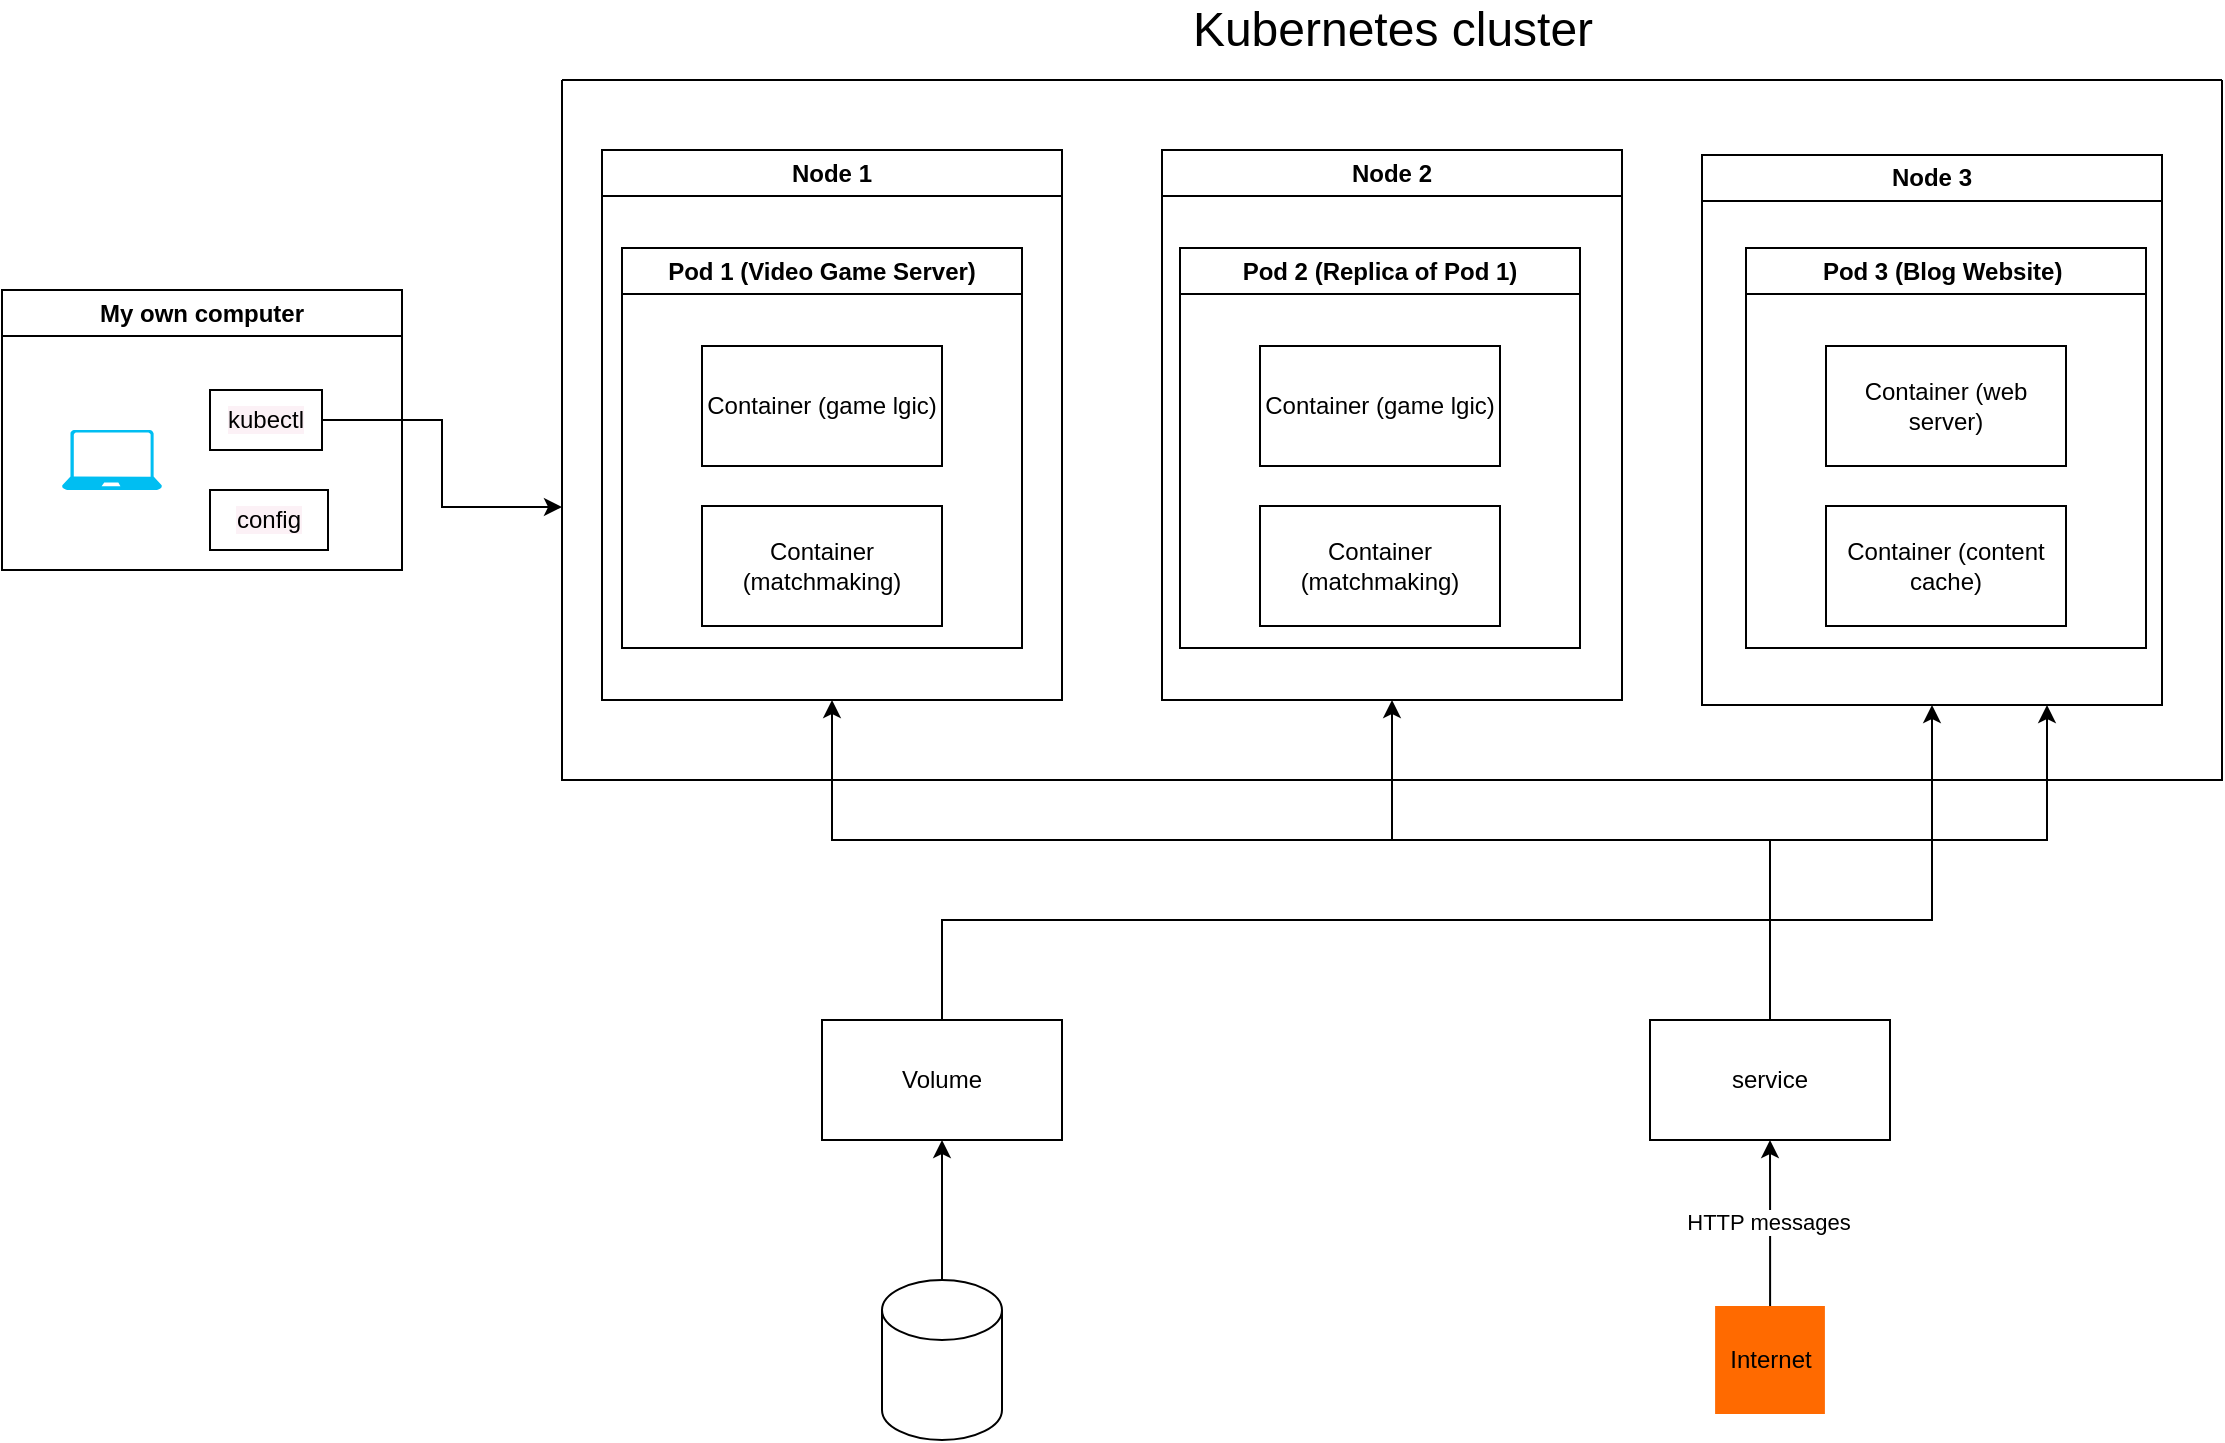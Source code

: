 <mxfile version="27.0.8">
  <diagram name="Seite-1" id="EK2L3uibeBaXruBm2-Xg">
    <mxGraphModel dx="3330" dy="1554" grid="1" gridSize="10" guides="1" tooltips="1" connect="1" arrows="1" fold="1" page="1" pageScale="1" pageWidth="827" pageHeight="1169" math="0" shadow="0">
      <root>
        <mxCell id="0" />
        <mxCell id="1" parent="0" />
        <mxCell id="PF-AZvKPsO_e9bYHpn-a-73" value="My own computer" style="swimlane;whiteSpace=wrap;html=1;" vertex="1" parent="1">
          <mxGeometry x="190" y="385" width="200" height="140" as="geometry" />
        </mxCell>
        <mxCell id="PF-AZvKPsO_e9bYHpn-a-65" value="" style="verticalLabelPosition=bottom;html=1;verticalAlign=top;align=center;strokeColor=none;fillColor=#00BEF2;shape=mxgraph.azure.laptop;pointerEvents=1;" vertex="1" parent="PF-AZvKPsO_e9bYHpn-a-73">
          <mxGeometry x="30" y="70" width="50" height="30" as="geometry" />
        </mxCell>
        <mxCell id="PF-AZvKPsO_e9bYHpn-a-66" value="&lt;span class=&quot;notion-enable-hover&quot; data-token-index=&quot;0&quot; style=&quot;background:rgba(252, 241, 246, 1);isolation:auto&quot;&gt;kubectl&lt;/span&gt;" style="rounded=0;whiteSpace=wrap;html=1;" vertex="1" parent="PF-AZvKPsO_e9bYHpn-a-73">
          <mxGeometry x="104" y="50" width="56" height="30" as="geometry" />
        </mxCell>
        <mxCell id="PF-AZvKPsO_e9bYHpn-a-67" value="&lt;span class=&quot;notion-enable-hover&quot; data-token-index=&quot;0&quot; style=&quot;background: rgb(252, 241, 246); isolation: auto;&quot;&gt;config&lt;/span&gt;" style="rounded=0;whiteSpace=wrap;html=1;" vertex="1" parent="PF-AZvKPsO_e9bYHpn-a-73">
          <mxGeometry x="104" y="100" width="59" height="30" as="geometry" />
        </mxCell>
        <mxCell id="PF-AZvKPsO_e9bYHpn-a-82" value="" style="swimlane;startSize=0;" vertex="1" parent="1">
          <mxGeometry x="470" y="280" width="830" height="350" as="geometry" />
        </mxCell>
        <mxCell id="PF-AZvKPsO_e9bYHpn-a-89" value="Pod 3 (Blog Website)&amp;nbsp;" style="swimlane;whiteSpace=wrap;html=1;" vertex="1" parent="PF-AZvKPsO_e9bYHpn-a-82">
          <mxGeometry x="592" y="84" width="200" height="200" as="geometry" />
        </mxCell>
        <mxCell id="PF-AZvKPsO_e9bYHpn-a-90" value="Container (web server)" style="rounded=0;whiteSpace=wrap;html=1;" vertex="1" parent="PF-AZvKPsO_e9bYHpn-a-89">
          <mxGeometry x="40" y="49" width="120" height="60" as="geometry" />
        </mxCell>
        <mxCell id="PF-AZvKPsO_e9bYHpn-a-91" value="Container (content cache)" style="rounded=0;whiteSpace=wrap;html=1;" vertex="1" parent="PF-AZvKPsO_e9bYHpn-a-89">
          <mxGeometry x="40" y="129" width="120" height="60" as="geometry" />
        </mxCell>
        <mxCell id="PF-AZvKPsO_e9bYHpn-a-85" value="Pod 2 (Replica of Pod 1)" style="swimlane;whiteSpace=wrap;html=1;" vertex="1" parent="PF-AZvKPsO_e9bYHpn-a-82">
          <mxGeometry x="309" y="84" width="200" height="200" as="geometry" />
        </mxCell>
        <mxCell id="PF-AZvKPsO_e9bYHpn-a-79" value="Pod 1 (Video Game Server)" style="swimlane;whiteSpace=wrap;html=1;" vertex="1" parent="PF-AZvKPsO_e9bYHpn-a-82">
          <mxGeometry x="30" y="84" width="200" height="200" as="geometry" />
        </mxCell>
        <mxCell id="PF-AZvKPsO_e9bYHpn-a-80" value="Container (game lgic)" style="rounded=0;whiteSpace=wrap;html=1;" vertex="1" parent="PF-AZvKPsO_e9bYHpn-a-79">
          <mxGeometry x="40" y="49" width="120" height="60" as="geometry" />
        </mxCell>
        <mxCell id="PF-AZvKPsO_e9bYHpn-a-81" value="Container (matchmaking)" style="rounded=0;whiteSpace=wrap;html=1;" vertex="1" parent="PF-AZvKPsO_e9bYHpn-a-79">
          <mxGeometry x="40" y="129" width="120" height="60" as="geometry" />
        </mxCell>
        <mxCell id="PF-AZvKPsO_e9bYHpn-a-110" value="Node 1" style="swimlane;whiteSpace=wrap;html=1;" vertex="1" parent="PF-AZvKPsO_e9bYHpn-a-82">
          <mxGeometry x="20" y="35" width="230" height="275" as="geometry" />
        </mxCell>
        <mxCell id="PF-AZvKPsO_e9bYHpn-a-111" value="Node 2" style="swimlane;whiteSpace=wrap;html=1;" vertex="1" parent="PF-AZvKPsO_e9bYHpn-a-82">
          <mxGeometry x="300" y="35" width="230" height="275" as="geometry" />
        </mxCell>
        <mxCell id="PF-AZvKPsO_e9bYHpn-a-113" value="Container (game lgic)" style="rounded=0;whiteSpace=wrap;html=1;" vertex="1" parent="PF-AZvKPsO_e9bYHpn-a-111">
          <mxGeometry x="49" y="98" width="120" height="60" as="geometry" />
        </mxCell>
        <mxCell id="PF-AZvKPsO_e9bYHpn-a-114" value="Container (matchmaking)" style="rounded=0;whiteSpace=wrap;html=1;" vertex="1" parent="PF-AZvKPsO_e9bYHpn-a-111">
          <mxGeometry x="49" y="178" width="120" height="60" as="geometry" />
        </mxCell>
        <mxCell id="PF-AZvKPsO_e9bYHpn-a-112" value="Node 3" style="swimlane;whiteSpace=wrap;html=1;" vertex="1" parent="PF-AZvKPsO_e9bYHpn-a-82">
          <mxGeometry x="570" y="37.5" width="230" height="275" as="geometry" />
        </mxCell>
        <mxCell id="PF-AZvKPsO_e9bYHpn-a-83" value="&lt;font style=&quot;font-size: 24px;&quot;&gt;Kubernetes cluster&lt;/font&gt;" style="text;html=1;align=center;verticalAlign=middle;whiteSpace=wrap;rounded=0;" vertex="1" parent="1">
          <mxGeometry x="779" y="240" width="213" height="30" as="geometry" />
        </mxCell>
        <mxCell id="PF-AZvKPsO_e9bYHpn-a-92" style="edgeStyle=orthogonalEdgeStyle;rounded=0;orthogonalLoop=1;jettySize=auto;html=1;exitX=1;exitY=0.5;exitDx=0;exitDy=0;entryX=0;entryY=0.61;entryDx=0;entryDy=0;entryPerimeter=0;" edge="1" parent="1" source="PF-AZvKPsO_e9bYHpn-a-66" target="PF-AZvKPsO_e9bYHpn-a-82">
          <mxGeometry relative="1" as="geometry" />
        </mxCell>
        <mxCell id="PF-AZvKPsO_e9bYHpn-a-115" style="edgeStyle=orthogonalEdgeStyle;rounded=0;orthogonalLoop=1;jettySize=auto;html=1;entryX=0.5;entryY=1;entryDx=0;entryDy=0;" edge="1" parent="1" source="PF-AZvKPsO_e9bYHpn-a-93" target="PF-AZvKPsO_e9bYHpn-a-97">
          <mxGeometry relative="1" as="geometry" />
        </mxCell>
        <mxCell id="PF-AZvKPsO_e9bYHpn-a-116" value="HTTP messages" style="edgeLabel;html=1;align=center;verticalAlign=middle;resizable=0;points=[];" vertex="1" connectable="0" parent="PF-AZvKPsO_e9bYHpn-a-115">
          <mxGeometry x="0.02" y="1" relative="1" as="geometry">
            <mxPoint as="offset" />
          </mxGeometry>
        </mxCell>
        <mxCell id="PF-AZvKPsO_e9bYHpn-a-93" value="Internet" style="points=[];aspect=fixed;html=1;align=center;shadow=0;dashed=0;fillColor=#FF6A00;strokeColor=none;shape=mxgraph.alibaba_cloud.uis_ultimate_internet_service;" vertex="1" parent="1">
          <mxGeometry x="1046.55" y="893" width="54.9" height="54" as="geometry" />
        </mxCell>
        <mxCell id="PF-AZvKPsO_e9bYHpn-a-119" style="edgeStyle=orthogonalEdgeStyle;rounded=0;orthogonalLoop=1;jettySize=auto;html=1;exitX=0.5;exitY=0;exitDx=0;exitDy=0;entryX=0.5;entryY=1;entryDx=0;entryDy=0;" edge="1" parent="1" source="PF-AZvKPsO_e9bYHpn-a-96" target="PF-AZvKPsO_e9bYHpn-a-112">
          <mxGeometry relative="1" as="geometry">
            <Array as="points">
              <mxPoint x="660" y="700" />
              <mxPoint x="1155" y="700" />
            </Array>
          </mxGeometry>
        </mxCell>
        <mxCell id="PF-AZvKPsO_e9bYHpn-a-96" value="Volume" style="rounded=0;whiteSpace=wrap;html=1;" vertex="1" parent="1">
          <mxGeometry x="600" y="750" width="120" height="60" as="geometry" />
        </mxCell>
        <mxCell id="PF-AZvKPsO_e9bYHpn-a-109" style="edgeStyle=orthogonalEdgeStyle;rounded=0;orthogonalLoop=1;jettySize=auto;html=1;entryX=0.5;entryY=1;entryDx=0;entryDy=0;" edge="1" parent="1" source="PF-AZvKPsO_e9bYHpn-a-108" target="PF-AZvKPsO_e9bYHpn-a-96">
          <mxGeometry relative="1" as="geometry" />
        </mxCell>
        <mxCell id="PF-AZvKPsO_e9bYHpn-a-108" value="" style="shape=cylinder3;whiteSpace=wrap;html=1;boundedLbl=1;backgroundOutline=1;size=15;" vertex="1" parent="1">
          <mxGeometry x="630" y="880" width="60" height="80" as="geometry" />
        </mxCell>
        <mxCell id="PF-AZvKPsO_e9bYHpn-a-117" style="edgeStyle=orthogonalEdgeStyle;rounded=0;orthogonalLoop=1;jettySize=auto;html=1;entryX=0.5;entryY=1;entryDx=0;entryDy=0;" edge="1" parent="1" source="PF-AZvKPsO_e9bYHpn-a-97" target="PF-AZvKPsO_e9bYHpn-a-110">
          <mxGeometry relative="1" as="geometry">
            <Array as="points">
              <mxPoint x="1074" y="660" />
              <mxPoint x="605" y="660" />
            </Array>
          </mxGeometry>
        </mxCell>
        <mxCell id="PF-AZvKPsO_e9bYHpn-a-118" style="edgeStyle=orthogonalEdgeStyle;rounded=0;orthogonalLoop=1;jettySize=auto;html=1;exitX=0.5;exitY=0;exitDx=0;exitDy=0;entryX=0.5;entryY=1;entryDx=0;entryDy=0;" edge="1" parent="1" source="PF-AZvKPsO_e9bYHpn-a-97" target="PF-AZvKPsO_e9bYHpn-a-111">
          <mxGeometry relative="1" as="geometry">
            <Array as="points">
              <mxPoint x="1074" y="660" />
              <mxPoint x="885" y="660" />
            </Array>
          </mxGeometry>
        </mxCell>
        <mxCell id="PF-AZvKPsO_e9bYHpn-a-120" style="edgeStyle=orthogonalEdgeStyle;rounded=0;orthogonalLoop=1;jettySize=auto;html=1;entryX=0.75;entryY=1;entryDx=0;entryDy=0;" edge="1" parent="1" source="PF-AZvKPsO_e9bYHpn-a-97" target="PF-AZvKPsO_e9bYHpn-a-112">
          <mxGeometry relative="1" as="geometry">
            <Array as="points">
              <mxPoint x="1074" y="660" />
              <mxPoint x="1213" y="660" />
            </Array>
          </mxGeometry>
        </mxCell>
        <mxCell id="PF-AZvKPsO_e9bYHpn-a-97" value="service" style="rounded=0;whiteSpace=wrap;html=1;" vertex="1" parent="1">
          <mxGeometry x="1014" y="750" width="120" height="60" as="geometry" />
        </mxCell>
      </root>
    </mxGraphModel>
  </diagram>
</mxfile>
